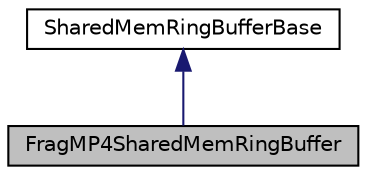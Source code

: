 digraph "FragMP4SharedMemRingBuffer"
{
  edge [fontname="Helvetica",fontsize="10",labelfontname="Helvetica",labelfontsize="10"];
  node [fontname="Helvetica",fontsize="10",shape=record];
  Node2 [label="FragMP4SharedMemRingBuffer",height=0.2,width=0.4,color="black", fillcolor="grey75", style="filled", fontcolor="black"];
  Node3 -> Node2 [dir="back",color="midnightblue",fontsize="10",style="solid",fontname="Helvetica"];
  Node3 [label="SharedMemRingBufferBase",height=0.2,width=0.4,color="black", fillcolor="white", style="filled",URL="$classSharedMemRingBufferBase.html",tooltip="Interprocess shared memory ring buffer synchronized with posix semaphores. "];
}
